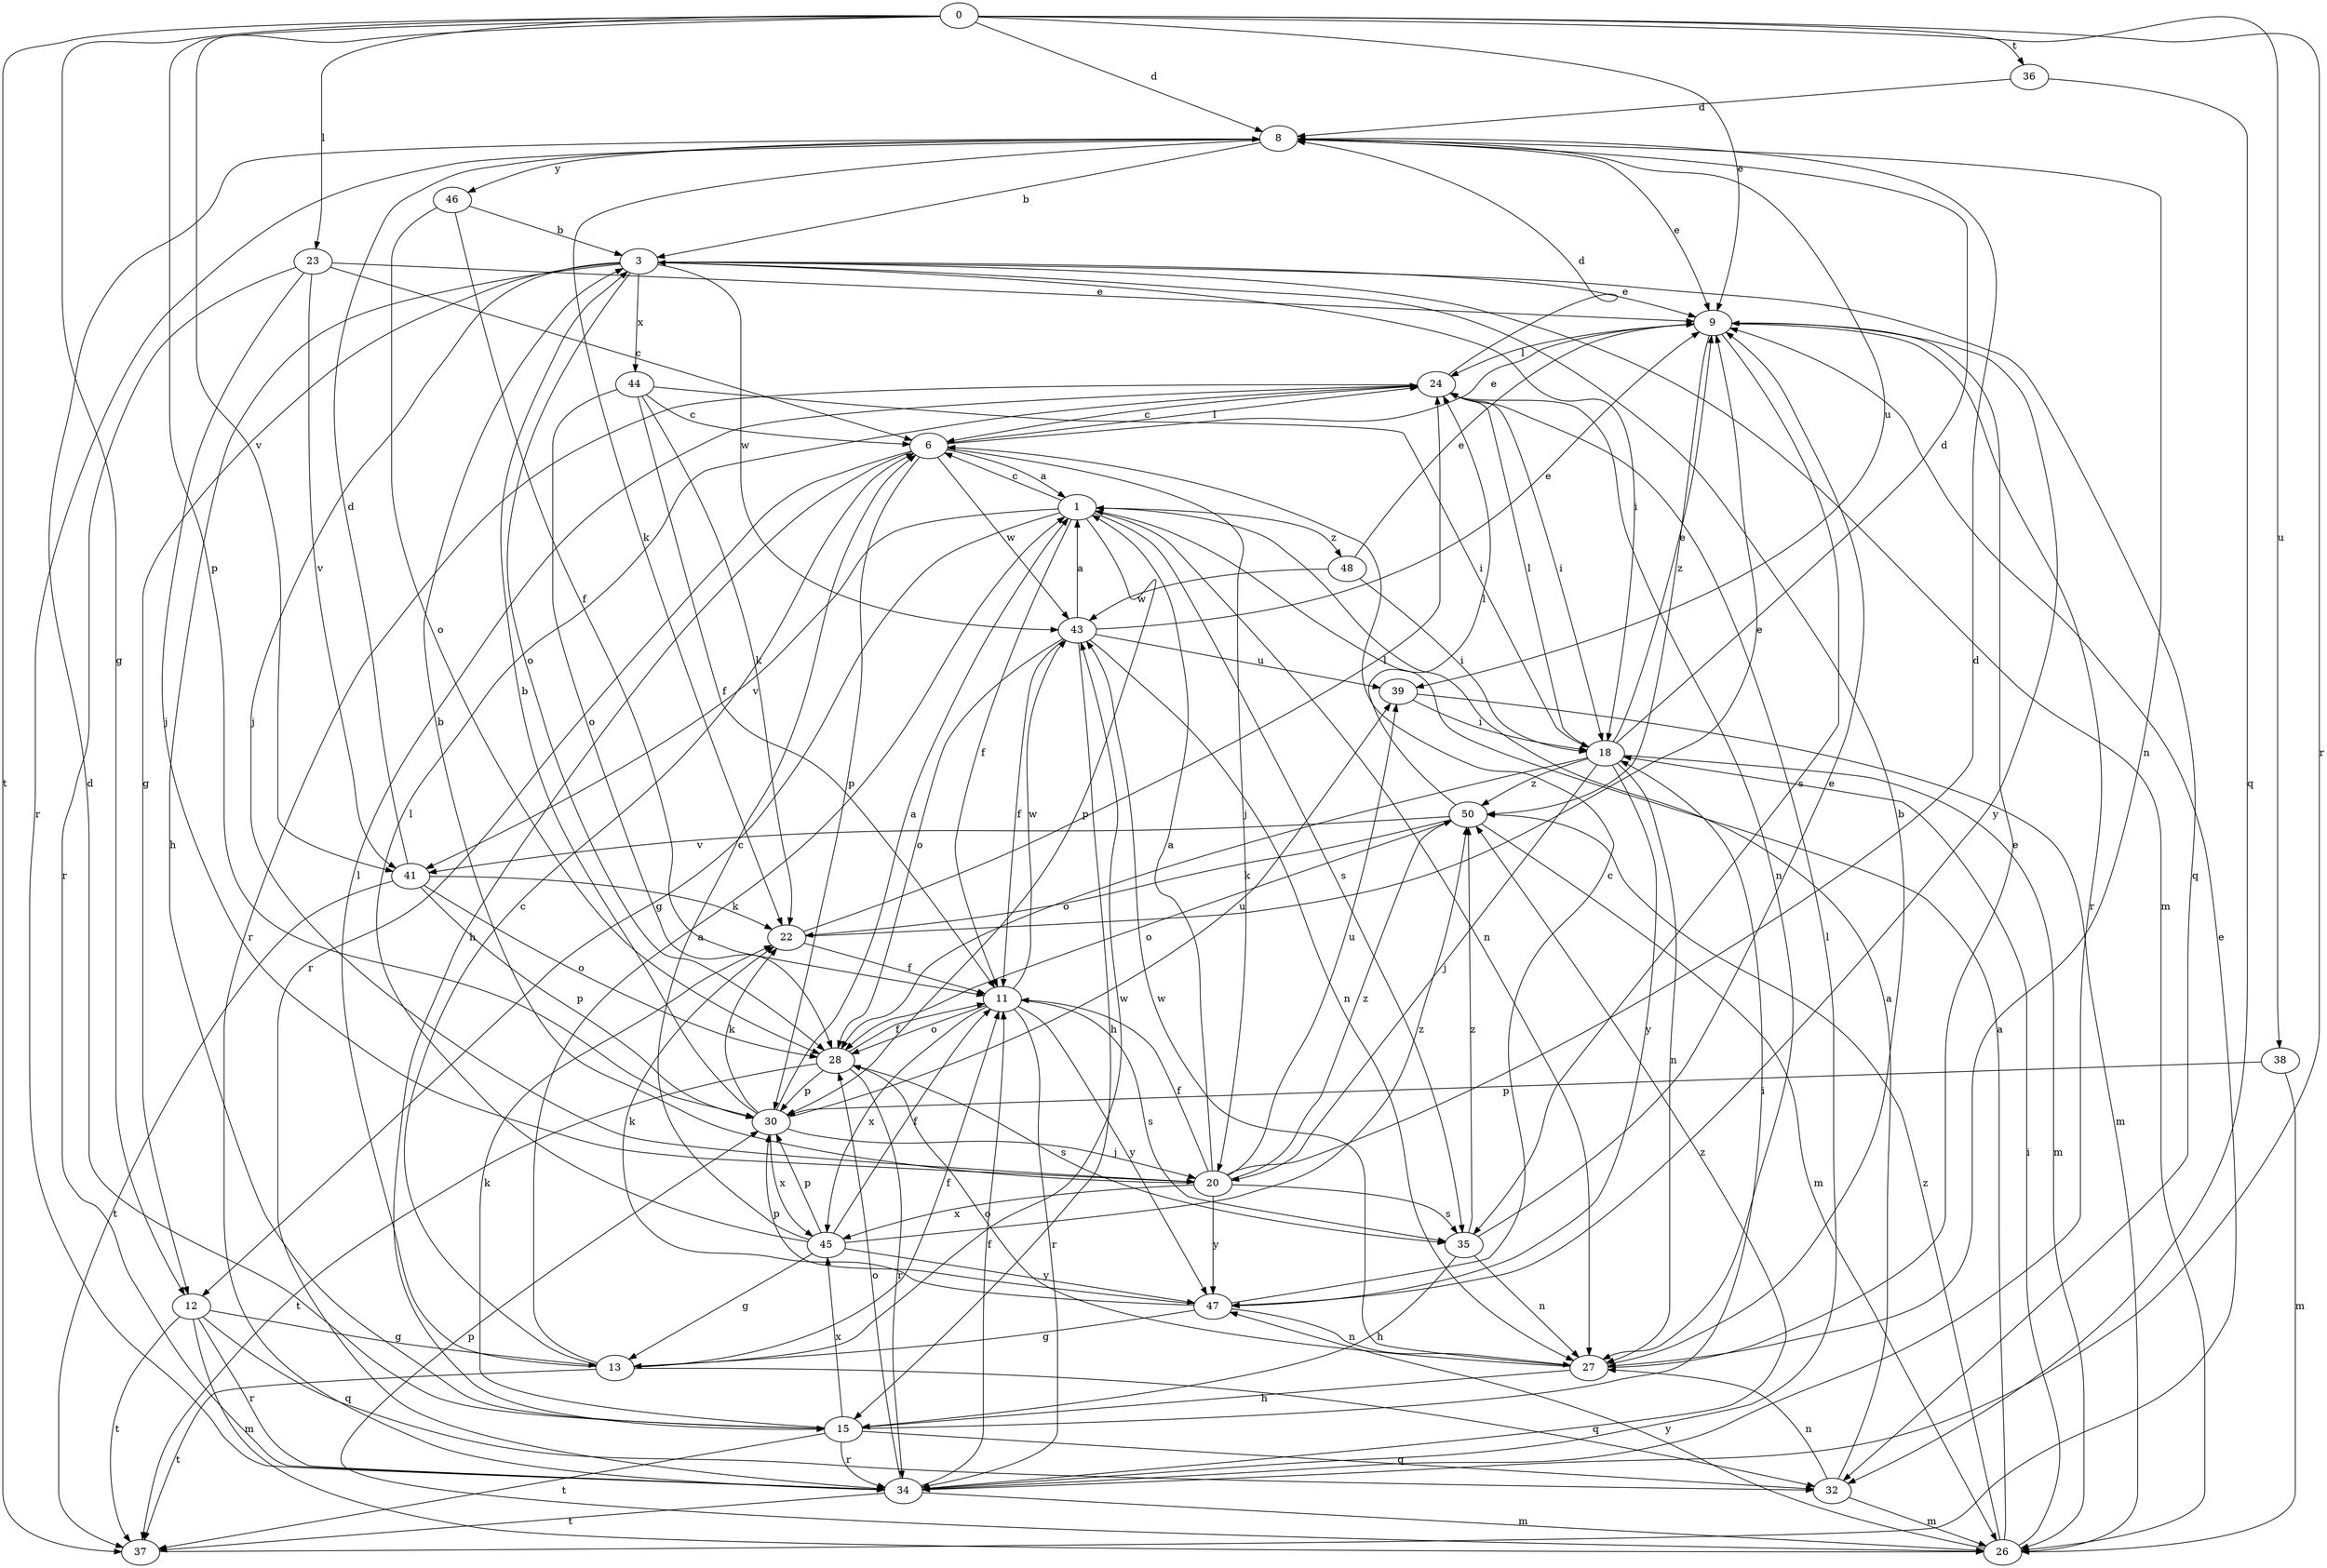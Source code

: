 strict digraph  {
0;
1;
3;
6;
8;
9;
11;
12;
13;
15;
18;
20;
22;
23;
24;
26;
27;
28;
30;
32;
34;
35;
36;
37;
38;
39;
41;
43;
44;
45;
46;
47;
48;
50;
0 -> 8  [label=d];
0 -> 9  [label=e];
0 -> 12  [label=g];
0 -> 23  [label=l];
0 -> 30  [label=p];
0 -> 34  [label=r];
0 -> 36  [label=t];
0 -> 37  [label=t];
0 -> 38  [label=u];
0 -> 41  [label=v];
1 -> 6  [label=c];
1 -> 11  [label=f];
1 -> 12  [label=g];
1 -> 27  [label=n];
1 -> 30  [label=p];
1 -> 35  [label=s];
1 -> 41  [label=v];
1 -> 48  [label=z];
3 -> 9  [label=e];
3 -> 12  [label=g];
3 -> 15  [label=h];
3 -> 18  [label=i];
3 -> 20  [label=j];
3 -> 26  [label=m];
3 -> 28  [label=o];
3 -> 32  [label=q];
3 -> 43  [label=w];
3 -> 44  [label=x];
6 -> 1  [label=a];
6 -> 9  [label=e];
6 -> 15  [label=h];
6 -> 20  [label=j];
6 -> 24  [label=l];
6 -> 30  [label=p];
6 -> 34  [label=r];
6 -> 43  [label=w];
8 -> 3  [label=b];
8 -> 9  [label=e];
8 -> 22  [label=k];
8 -> 27  [label=n];
8 -> 34  [label=r];
8 -> 39  [label=u];
8 -> 46  [label=y];
9 -> 24  [label=l];
9 -> 34  [label=r];
9 -> 35  [label=s];
9 -> 47  [label=y];
9 -> 50  [label=z];
11 -> 28  [label=o];
11 -> 34  [label=r];
11 -> 35  [label=s];
11 -> 43  [label=w];
11 -> 45  [label=x];
11 -> 47  [label=y];
12 -> 13  [label=g];
12 -> 26  [label=m];
12 -> 32  [label=q];
12 -> 34  [label=r];
12 -> 37  [label=t];
13 -> 1  [label=a];
13 -> 6  [label=c];
13 -> 11  [label=f];
13 -> 24  [label=l];
13 -> 32  [label=q];
13 -> 37  [label=t];
13 -> 43  [label=w];
15 -> 8  [label=d];
15 -> 18  [label=i];
15 -> 22  [label=k];
15 -> 32  [label=q];
15 -> 34  [label=r];
15 -> 37  [label=t];
15 -> 45  [label=x];
18 -> 8  [label=d];
18 -> 9  [label=e];
18 -> 20  [label=j];
18 -> 24  [label=l];
18 -> 26  [label=m];
18 -> 27  [label=n];
18 -> 28  [label=o];
18 -> 47  [label=y];
18 -> 50  [label=z];
20 -> 1  [label=a];
20 -> 3  [label=b];
20 -> 8  [label=d];
20 -> 11  [label=f];
20 -> 35  [label=s];
20 -> 39  [label=u];
20 -> 45  [label=x];
20 -> 47  [label=y];
20 -> 50  [label=z];
22 -> 9  [label=e];
22 -> 11  [label=f];
22 -> 24  [label=l];
23 -> 6  [label=c];
23 -> 9  [label=e];
23 -> 20  [label=j];
23 -> 34  [label=r];
23 -> 41  [label=v];
24 -> 6  [label=c];
24 -> 8  [label=d];
24 -> 18  [label=i];
24 -> 27  [label=n];
24 -> 34  [label=r];
26 -> 1  [label=a];
26 -> 18  [label=i];
26 -> 30  [label=p];
26 -> 47  [label=y];
26 -> 50  [label=z];
27 -> 3  [label=b];
27 -> 9  [label=e];
27 -> 15  [label=h];
27 -> 28  [label=o];
27 -> 43  [label=w];
28 -> 11  [label=f];
28 -> 30  [label=p];
28 -> 34  [label=r];
28 -> 35  [label=s];
28 -> 37  [label=t];
30 -> 1  [label=a];
30 -> 3  [label=b];
30 -> 20  [label=j];
30 -> 22  [label=k];
30 -> 39  [label=u];
30 -> 45  [label=x];
32 -> 1  [label=a];
32 -> 26  [label=m];
32 -> 27  [label=n];
34 -> 11  [label=f];
34 -> 24  [label=l];
34 -> 26  [label=m];
34 -> 28  [label=o];
34 -> 37  [label=t];
34 -> 50  [label=z];
35 -> 9  [label=e];
35 -> 15  [label=h];
35 -> 27  [label=n];
35 -> 50  [label=z];
36 -> 8  [label=d];
36 -> 32  [label=q];
37 -> 9  [label=e];
38 -> 26  [label=m];
38 -> 30  [label=p];
39 -> 18  [label=i];
39 -> 26  [label=m];
41 -> 8  [label=d];
41 -> 22  [label=k];
41 -> 28  [label=o];
41 -> 30  [label=p];
41 -> 37  [label=t];
43 -> 1  [label=a];
43 -> 9  [label=e];
43 -> 11  [label=f];
43 -> 15  [label=h];
43 -> 27  [label=n];
43 -> 28  [label=o];
43 -> 39  [label=u];
44 -> 6  [label=c];
44 -> 11  [label=f];
44 -> 18  [label=i];
44 -> 22  [label=k];
44 -> 28  [label=o];
45 -> 6  [label=c];
45 -> 11  [label=f];
45 -> 13  [label=g];
45 -> 24  [label=l];
45 -> 30  [label=p];
45 -> 47  [label=y];
45 -> 50  [label=z];
46 -> 3  [label=b];
46 -> 11  [label=f];
46 -> 28  [label=o];
47 -> 6  [label=c];
47 -> 13  [label=g];
47 -> 22  [label=k];
47 -> 27  [label=n];
47 -> 30  [label=p];
48 -> 9  [label=e];
48 -> 18  [label=i];
48 -> 43  [label=w];
50 -> 22  [label=k];
50 -> 24  [label=l];
50 -> 26  [label=m];
50 -> 28  [label=o];
50 -> 41  [label=v];
}
